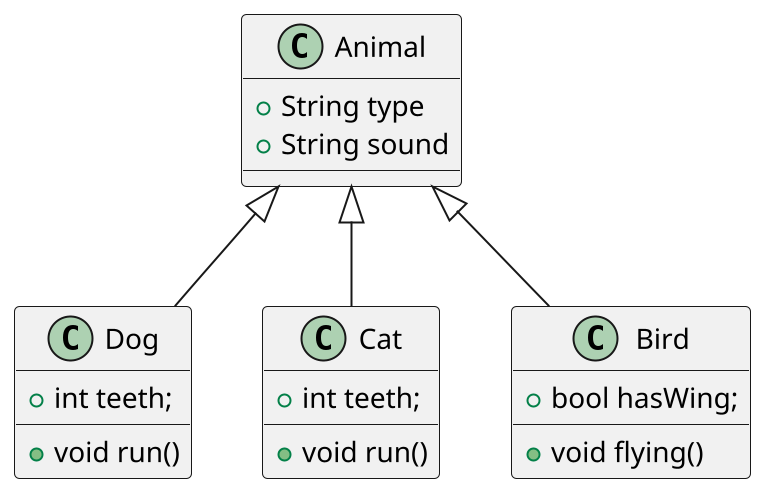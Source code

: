 @startuml
scale 2

class Animal {
    + String type
    + String sound
}

class Dog extends Animal {
    + int teeth;

    + void run()
}

class Cat extends Animal {
    + int teeth;

    + void run()
}

class Bird extends Animal {
    + bool hasWing;

    + void flying()
}


@enduml